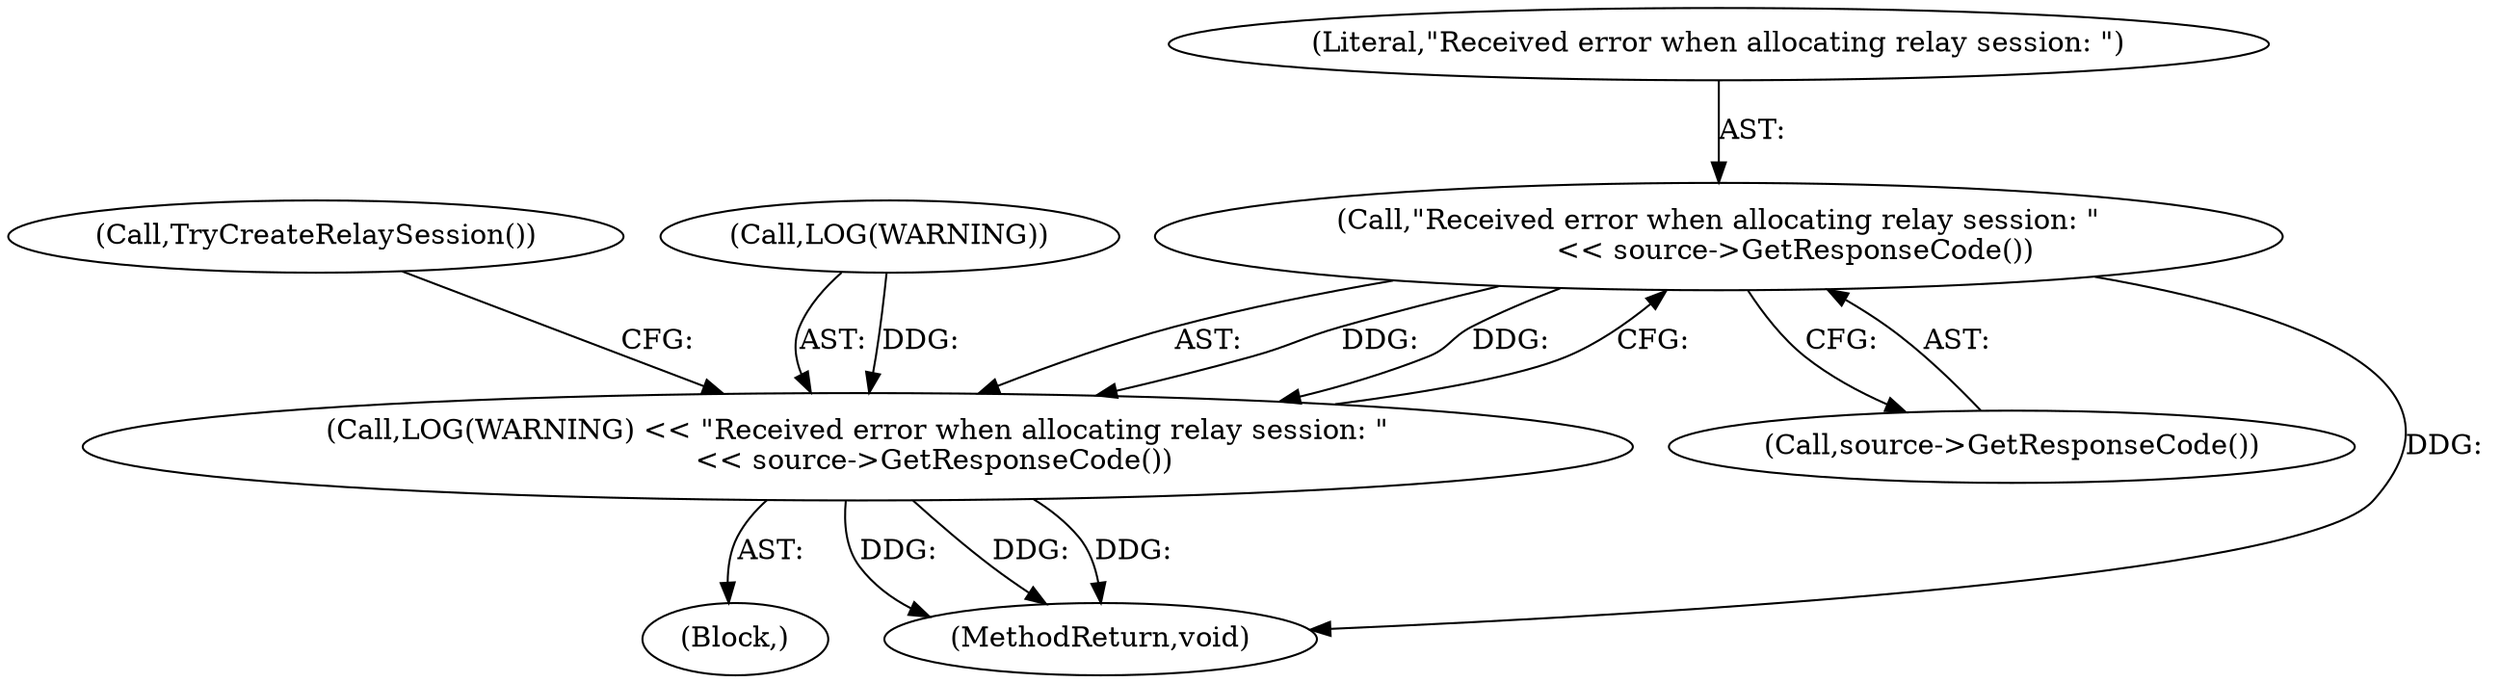 digraph "0_Chrome_7cf563aba8f4b3bab68e9bfe43824d952241dcf7_4@API" {
"1000115" [label="(Call,\"Received error when allocating relay session: \"\n                 << source->GetResponseCode())"];
"1000112" [label="(Call,LOG(WARNING) << \"Received error when allocating relay session: \"\n                 << source->GetResponseCode())"];
"1000116" [label="(Literal,\"Received error when allocating relay session: \")"];
"1000117" [label="(Call,source->GetResponseCode())"];
"1000112" [label="(Call,LOG(WARNING) << \"Received error when allocating relay session: \"\n                 << source->GetResponseCode())"];
"1000111" [label="(Block,)"];
"1000126" [label="(MethodReturn,void)"];
"1000115" [label="(Call,\"Received error when allocating relay session: \"\n                 << source->GetResponseCode())"];
"1000118" [label="(Call,TryCreateRelaySession())"];
"1000113" [label="(Call,LOG(WARNING))"];
"1000115" -> "1000112"  [label="AST: "];
"1000115" -> "1000117"  [label="CFG: "];
"1000116" -> "1000115"  [label="AST: "];
"1000117" -> "1000115"  [label="AST: "];
"1000112" -> "1000115"  [label="CFG: "];
"1000115" -> "1000126"  [label="DDG: "];
"1000115" -> "1000112"  [label="DDG: "];
"1000115" -> "1000112"  [label="DDG: "];
"1000112" -> "1000111"  [label="AST: "];
"1000113" -> "1000112"  [label="AST: "];
"1000118" -> "1000112"  [label="CFG: "];
"1000112" -> "1000126"  [label="DDG: "];
"1000112" -> "1000126"  [label="DDG: "];
"1000112" -> "1000126"  [label="DDG: "];
"1000113" -> "1000112"  [label="DDG: "];
}
